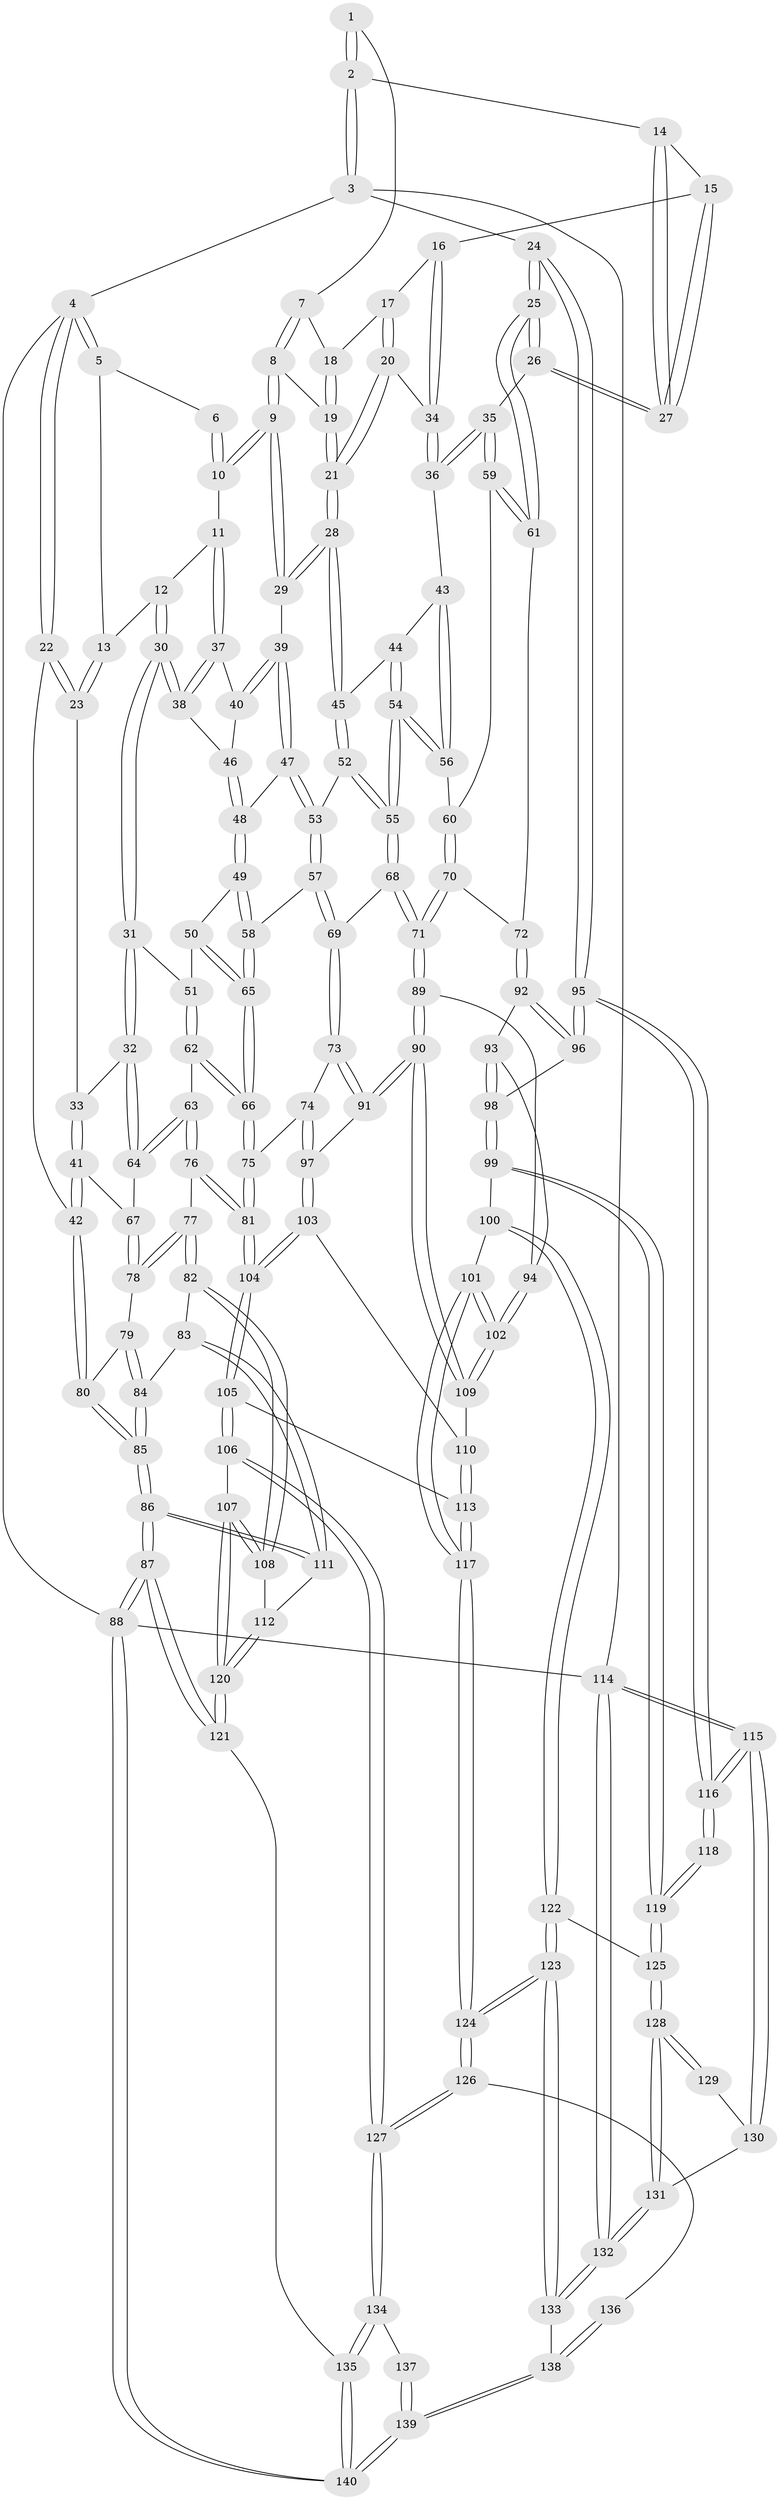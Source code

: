 // Generated by graph-tools (version 1.1) at 2025/50/03/09/25 03:50:59]
// undirected, 140 vertices, 347 edges
graph export_dot {
graph [start="1"]
  node [color=gray90,style=filled];
  1 [pos="+0.698292905166571+0"];
  2 [pos="+1+0"];
  3 [pos="+1+0"];
  4 [pos="+0+0"];
  5 [pos="+0.2749701720496207+0"];
  6 [pos="+0.4055069488190143+0"];
  7 [pos="+0.698122843955292+0"];
  8 [pos="+0.5472203814172856+0.0803283921979524"];
  9 [pos="+0.530645756061679+0.087551607694726"];
  10 [pos="+0.4560180629033108+0.05428632529070307"];
  11 [pos="+0.45270608878261304+0.0592136227365795"];
  12 [pos="+0.3251435474309641+0.09868458328029908"];
  13 [pos="+0.2558400741018119+0"];
  14 [pos="+1+0"];
  15 [pos="+0.8579073825744731+0.08541186077073348"];
  16 [pos="+0.8511670740127839+0.08652180976419638"];
  17 [pos="+0.7208088294025164+0"];
  18 [pos="+0.7015137510573085+0"];
  19 [pos="+0.632638056244516+0.09389027250598213"];
  20 [pos="+0.7337087818564569+0.10922087230757786"];
  21 [pos="+0.6691041330708213+0.18431844405917364"];
  22 [pos="+0+0"];
  23 [pos="+0.20001511240382291+0.0797550711684512"];
  24 [pos="+1+0.319877805217143"];
  25 [pos="+1+0.3197252767872062"];
  26 [pos="+0.9749110442930168+0.20809800281845897"];
  27 [pos="+0.9377761750159236+0.1322529868018467"];
  28 [pos="+0.6671586249315526+0.19205574424942287"];
  29 [pos="+0.5624168342206545+0.19352987984607975"];
  30 [pos="+0.29605076825235915+0.21102213517796034"];
  31 [pos="+0.2943087110498556+0.21298392968771093"];
  32 [pos="+0.23041521144973945+0.22117217695699246"];
  33 [pos="+0.20089981623448433+0.1112857599583077"];
  34 [pos="+0.8130976998696523+0.12716355220723727"];
  35 [pos="+0.8306418171032444+0.2409281999764112"];
  36 [pos="+0.8244418911599413+0.23743572567636256"];
  37 [pos="+0.4503737840316043+0.06872245799684826"];
  38 [pos="+0.3475452257309905+0.18968571223566152"];
  39 [pos="+0.5359473185490703+0.21606331010471191"];
  40 [pos="+0.4539570271047326+0.15373612907477158"];
  41 [pos="+0+0.12330421960477084"];
  42 [pos="+0+0.09706604909889556"];
  43 [pos="+0.8137821189215162+0.23783735478474877"];
  44 [pos="+0.697628381383585+0.22208888847056915"];
  45 [pos="+0.6761299918208372+0.20638185046953902"];
  46 [pos="+0.4245327690727116+0.1856329490774858"];
  47 [pos="+0.5279136890944796+0.23098927371378725"];
  48 [pos="+0.4717219482199727+0.26145003567019925"];
  49 [pos="+0.46423620381770175+0.2703626595349065"];
  50 [pos="+0.37270641448991026+0.2790264793933858"];
  51 [pos="+0.34410045475449236+0.2622462425286699"];
  52 [pos="+0.6119894691708907+0.31500212260426885"];
  53 [pos="+0.5755465212803529+0.31907148413013686"];
  54 [pos="+0.70657186390176+0.33076143881026293"];
  55 [pos="+0.6711278841096182+0.3692992990267918"];
  56 [pos="+0.7385817397452922+0.3360942487710347"];
  57 [pos="+0.5427522614177164+0.3694031110685944"];
  58 [pos="+0.4794656095878444+0.3438250793169346"];
  59 [pos="+0.8338867995565277+0.27894934066932187"];
  60 [pos="+0.7549410747776528+0.34677698439053034"];
  61 [pos="+0.863550931339728+0.40239738670391323"];
  62 [pos="+0.3113724093564543+0.3858479027453898"];
  63 [pos="+0.25356278032638174+0.3920216534340323"];
  64 [pos="+0.16260407549000921+0.27863984988464413"];
  65 [pos="+0.4005912991439797+0.408946350886677"];
  66 [pos="+0.3987621076559638+0.4138985902750145"];
  67 [pos="+0.1430775558387152+0.28243122849425917"];
  68 [pos="+0.6661526588672352+0.43324441000738056"];
  69 [pos="+0.5604328959302207+0.43295876486587664"];
  70 [pos="+0.8151796437788248+0.42364694436353434"];
  71 [pos="+0.7114181336347495+0.47882978531475423"];
  72 [pos="+0.8482669254188722+0.41916166117262904"];
  73 [pos="+0.5375287311760156+0.45990970681294474"];
  74 [pos="+0.5189430791298654+0.4724006303390827"];
  75 [pos="+0.41524874680451274+0.48706187032159176"];
  76 [pos="+0.24481821911561186+0.5220457109549597"];
  77 [pos="+0.23031114789745333+0.5305119920689046"];
  78 [pos="+0.10587479501104666+0.39459545500995763"];
  79 [pos="+0.08810489923005065+0.4133713246997697"];
  80 [pos="+0+0.2879573820473567"];
  81 [pos="+0.38665582325699444+0.5345210774360051"];
  82 [pos="+0.17997654369713634+0.5905298581886648"];
  83 [pos="+0.1275644627066646+0.5867533984591969"];
  84 [pos="+0.016670130506376894+0.520842387991279"];
  85 [pos="+0+0.5425254451046699"];
  86 [pos="+0+0.7948647388845811"];
  87 [pos="+0+1"];
  88 [pos="+0+1"];
  89 [pos="+0.7066105085605717+0.5410581246787214"];
  90 [pos="+0.6930544604238876+0.5909341028983315"];
  91 [pos="+0.6462058296861573+0.5760892800509708"];
  92 [pos="+0.8821198350218804+0.5155811870756952"];
  93 [pos="+0.8753756585864193+0.5258057914551872"];
  94 [pos="+0.8612390638001821+0.5360836482539648"];
  95 [pos="+1+0.5791422150276097"];
  96 [pos="+1+0.5859352786759207"];
  97 [pos="+0.5500397042926105+0.5719585024349609"];
  98 [pos="+0.8993868703845345+0.6632260406005858"];
  99 [pos="+0.8066271524877228+0.7266562649618395"];
  100 [pos="+0.7945237642729298+0.7262332438275345"];
  101 [pos="+0.7833691032328007+0.7207890109987688"];
  102 [pos="+0.7660716005065459+0.6894446674036"];
  103 [pos="+0.5115264552220563+0.6124432565420175"];
  104 [pos="+0.4238911671560134+0.6539002902767891"];
  105 [pos="+0.4109389783506095+0.7468647677704137"];
  106 [pos="+0.3268447010569156+0.7896333938183114"];
  107 [pos="+0.31576664986497727+0.7882418184431838"];
  108 [pos="+0.19337050819811363+0.6224456938887418"];
  109 [pos="+0.6979118831618081+0.6117396435472628"];
  110 [pos="+0.6173521086497129+0.656735456741383"];
  111 [pos="+0.03495500186045112+0.7330322058156525"];
  112 [pos="+0.10329679737513073+0.7600791575229233"];
  113 [pos="+0.5060458951323918+0.785598413693188"];
  114 [pos="+1+1"];
  115 [pos="+1+1"];
  116 [pos="+1+0.7779233363850473"];
  117 [pos="+0.5831344843255601+0.8569102451342733"];
  118 [pos="+1+0.8218883511831226"];
  119 [pos="+0.9159786278412807+0.8037204525290407"];
  120 [pos="+0.1907683851770192+0.8423117645054109"];
  121 [pos="+0.16770285001291396+0.8754081663744875"];
  122 [pos="+0.7907561823992482+0.8910271042639206"];
  123 [pos="+0.6293820217344162+1"];
  124 [pos="+0.6276410742110272+1"];
  125 [pos="+0.8758213529846622+0.9121322607087035"];
  126 [pos="+0.5361918403606432+1"];
  127 [pos="+0.3394004813777559+0.8585329193726092"];
  128 [pos="+0.9003831076861374+0.9559196606808507"];
  129 [pos="+0.9738565147234349+0.876988830487438"];
  130 [pos="+0.972600240111287+0.9466703390733738"];
  131 [pos="+0.9015932084194089+0.9700274532806661"];
  132 [pos="+0.8452306494334156+1"];
  133 [pos="+0.6327821199261221+1"];
  134 [pos="+0.33725365154201425+0.881463160104368"];
  135 [pos="+0.2788828238093797+1"];
  136 [pos="+0.3828901540004274+0.9646880980742881"];
  137 [pos="+0.3617490747730352+0.9348545961592398"];
  138 [pos="+0.40046818121353994+1"];
  139 [pos="+0.37921901806931313+1"];
  140 [pos="+0.2797979541762741+1"];
  1 -- 2;
  1 -- 2;
  1 -- 7;
  2 -- 3;
  2 -- 3;
  2 -- 14;
  3 -- 4;
  3 -- 24;
  3 -- 114;
  4 -- 5;
  4 -- 5;
  4 -- 22;
  4 -- 22;
  4 -- 88;
  5 -- 6;
  5 -- 13;
  6 -- 10;
  6 -- 10;
  7 -- 8;
  7 -- 8;
  7 -- 18;
  8 -- 9;
  8 -- 9;
  8 -- 19;
  9 -- 10;
  9 -- 10;
  9 -- 29;
  9 -- 29;
  10 -- 11;
  11 -- 12;
  11 -- 37;
  11 -- 37;
  12 -- 13;
  12 -- 30;
  12 -- 30;
  13 -- 23;
  13 -- 23;
  14 -- 15;
  14 -- 27;
  14 -- 27;
  15 -- 16;
  15 -- 27;
  15 -- 27;
  16 -- 17;
  16 -- 34;
  16 -- 34;
  17 -- 18;
  17 -- 20;
  17 -- 20;
  18 -- 19;
  18 -- 19;
  19 -- 21;
  19 -- 21;
  20 -- 21;
  20 -- 21;
  20 -- 34;
  21 -- 28;
  21 -- 28;
  22 -- 23;
  22 -- 23;
  22 -- 42;
  23 -- 33;
  24 -- 25;
  24 -- 25;
  24 -- 95;
  24 -- 95;
  25 -- 26;
  25 -- 26;
  25 -- 61;
  25 -- 61;
  26 -- 27;
  26 -- 27;
  26 -- 35;
  28 -- 29;
  28 -- 29;
  28 -- 45;
  28 -- 45;
  29 -- 39;
  30 -- 31;
  30 -- 31;
  30 -- 38;
  30 -- 38;
  31 -- 32;
  31 -- 32;
  31 -- 51;
  32 -- 33;
  32 -- 64;
  32 -- 64;
  33 -- 41;
  33 -- 41;
  34 -- 36;
  34 -- 36;
  35 -- 36;
  35 -- 36;
  35 -- 59;
  35 -- 59;
  36 -- 43;
  37 -- 38;
  37 -- 38;
  37 -- 40;
  38 -- 46;
  39 -- 40;
  39 -- 40;
  39 -- 47;
  39 -- 47;
  40 -- 46;
  41 -- 42;
  41 -- 42;
  41 -- 67;
  42 -- 80;
  42 -- 80;
  43 -- 44;
  43 -- 56;
  43 -- 56;
  44 -- 45;
  44 -- 54;
  44 -- 54;
  45 -- 52;
  45 -- 52;
  46 -- 48;
  46 -- 48;
  47 -- 48;
  47 -- 53;
  47 -- 53;
  48 -- 49;
  48 -- 49;
  49 -- 50;
  49 -- 58;
  49 -- 58;
  50 -- 51;
  50 -- 65;
  50 -- 65;
  51 -- 62;
  51 -- 62;
  52 -- 53;
  52 -- 55;
  52 -- 55;
  53 -- 57;
  53 -- 57;
  54 -- 55;
  54 -- 55;
  54 -- 56;
  54 -- 56;
  55 -- 68;
  55 -- 68;
  56 -- 60;
  57 -- 58;
  57 -- 69;
  57 -- 69;
  58 -- 65;
  58 -- 65;
  59 -- 60;
  59 -- 61;
  59 -- 61;
  60 -- 70;
  60 -- 70;
  61 -- 72;
  62 -- 63;
  62 -- 66;
  62 -- 66;
  63 -- 64;
  63 -- 64;
  63 -- 76;
  63 -- 76;
  64 -- 67;
  65 -- 66;
  65 -- 66;
  66 -- 75;
  66 -- 75;
  67 -- 78;
  67 -- 78;
  68 -- 69;
  68 -- 71;
  68 -- 71;
  69 -- 73;
  69 -- 73;
  70 -- 71;
  70 -- 71;
  70 -- 72;
  71 -- 89;
  71 -- 89;
  72 -- 92;
  72 -- 92;
  73 -- 74;
  73 -- 91;
  73 -- 91;
  74 -- 75;
  74 -- 97;
  74 -- 97;
  75 -- 81;
  75 -- 81;
  76 -- 77;
  76 -- 81;
  76 -- 81;
  77 -- 78;
  77 -- 78;
  77 -- 82;
  77 -- 82;
  78 -- 79;
  79 -- 80;
  79 -- 84;
  79 -- 84;
  80 -- 85;
  80 -- 85;
  81 -- 104;
  81 -- 104;
  82 -- 83;
  82 -- 108;
  82 -- 108;
  83 -- 84;
  83 -- 111;
  83 -- 111;
  84 -- 85;
  84 -- 85;
  85 -- 86;
  85 -- 86;
  86 -- 87;
  86 -- 87;
  86 -- 111;
  86 -- 111;
  87 -- 88;
  87 -- 88;
  87 -- 121;
  87 -- 121;
  88 -- 140;
  88 -- 140;
  88 -- 114;
  89 -- 90;
  89 -- 90;
  89 -- 94;
  90 -- 91;
  90 -- 91;
  90 -- 109;
  90 -- 109;
  91 -- 97;
  92 -- 93;
  92 -- 96;
  92 -- 96;
  93 -- 94;
  93 -- 98;
  93 -- 98;
  94 -- 102;
  94 -- 102;
  95 -- 96;
  95 -- 96;
  95 -- 116;
  95 -- 116;
  96 -- 98;
  97 -- 103;
  97 -- 103;
  98 -- 99;
  98 -- 99;
  99 -- 100;
  99 -- 119;
  99 -- 119;
  100 -- 101;
  100 -- 122;
  100 -- 122;
  101 -- 102;
  101 -- 102;
  101 -- 117;
  101 -- 117;
  102 -- 109;
  102 -- 109;
  103 -- 104;
  103 -- 104;
  103 -- 110;
  104 -- 105;
  104 -- 105;
  105 -- 106;
  105 -- 106;
  105 -- 113;
  106 -- 107;
  106 -- 127;
  106 -- 127;
  107 -- 108;
  107 -- 108;
  107 -- 120;
  107 -- 120;
  108 -- 112;
  109 -- 110;
  110 -- 113;
  110 -- 113;
  111 -- 112;
  112 -- 120;
  112 -- 120;
  113 -- 117;
  113 -- 117;
  114 -- 115;
  114 -- 115;
  114 -- 132;
  114 -- 132;
  115 -- 116;
  115 -- 116;
  115 -- 130;
  115 -- 130;
  116 -- 118;
  116 -- 118;
  117 -- 124;
  117 -- 124;
  118 -- 119;
  118 -- 119;
  119 -- 125;
  119 -- 125;
  120 -- 121;
  120 -- 121;
  121 -- 135;
  122 -- 123;
  122 -- 123;
  122 -- 125;
  123 -- 124;
  123 -- 124;
  123 -- 133;
  123 -- 133;
  124 -- 126;
  124 -- 126;
  125 -- 128;
  125 -- 128;
  126 -- 127;
  126 -- 127;
  126 -- 136;
  127 -- 134;
  127 -- 134;
  128 -- 129;
  128 -- 129;
  128 -- 131;
  128 -- 131;
  129 -- 130;
  130 -- 131;
  131 -- 132;
  131 -- 132;
  132 -- 133;
  132 -- 133;
  133 -- 138;
  134 -- 135;
  134 -- 135;
  134 -- 137;
  135 -- 140;
  135 -- 140;
  136 -- 138;
  136 -- 138;
  137 -- 139;
  137 -- 139;
  138 -- 139;
  138 -- 139;
  139 -- 140;
  139 -- 140;
}
